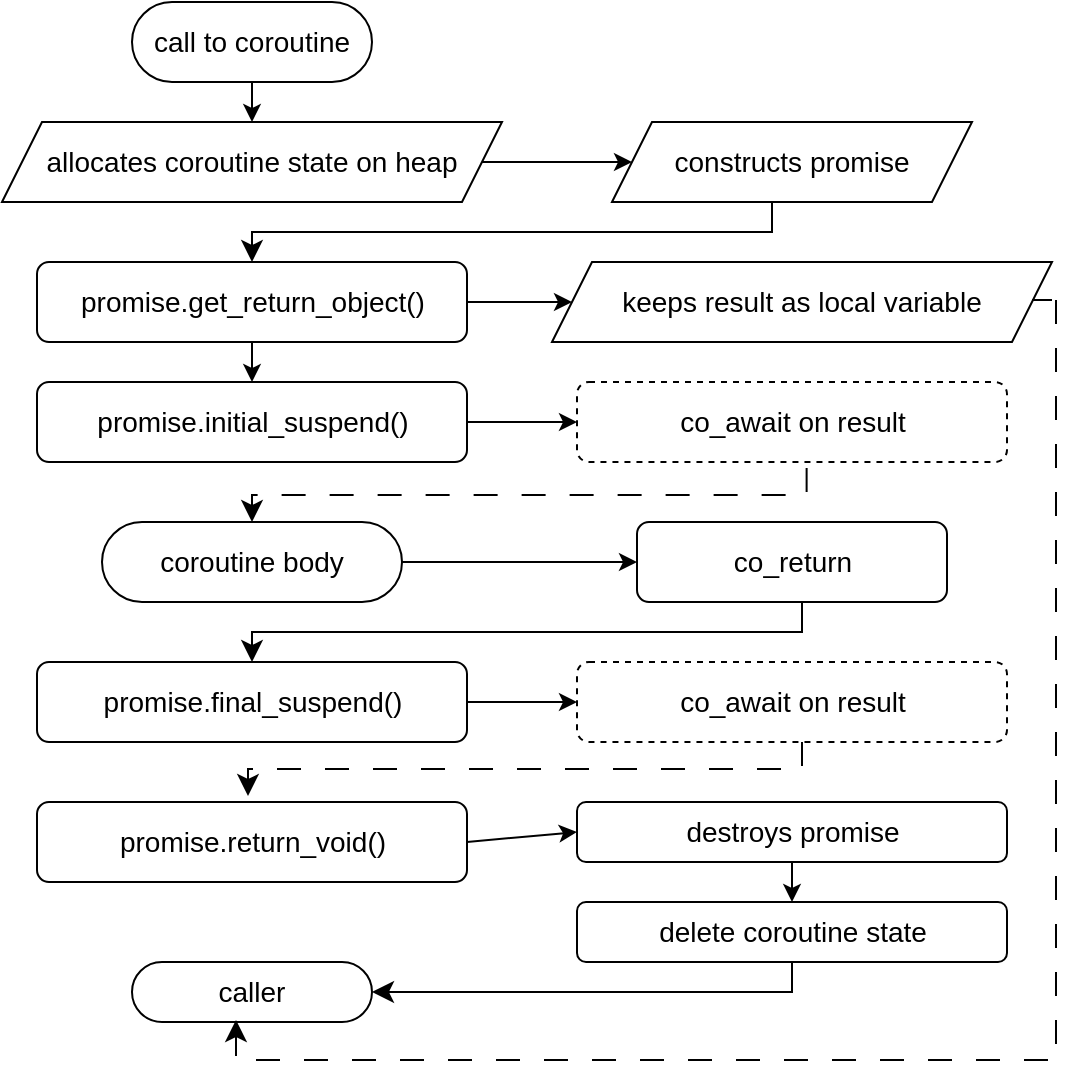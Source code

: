 <mxfile version="24.7.8">
  <diagram name="Page-1" id="2tC8VmPLjtLr1J6G5vQs">
    <mxGraphModel dx="804" dy="914" grid="1" gridSize="10" guides="1" tooltips="1" connect="1" arrows="1" fold="1" page="1" pageScale="1" pageWidth="850" pageHeight="1100" math="0" shadow="0">
      <root>
        <mxCell id="0" />
        <mxCell id="1" parent="0" />
        <mxCell id="pvtO3db3lYFqt5PCmuNX-4" value="call to coroutine" style="rounded=1;whiteSpace=wrap;html=1;arcSize=50;fontSize=14;" vertex="1" parent="1">
          <mxGeometry x="90" y="180" width="120" height="40" as="geometry" />
        </mxCell>
        <mxCell id="pvtO3db3lYFqt5PCmuNX-5" value="&lt;font style=&quot;font-size: 14px;&quot;&gt;allocates coroutine state on heap&lt;/font&gt;" style="shape=parallelogram;perimeter=parallelogramPerimeter;whiteSpace=wrap;html=1;fixedSize=1;fontSize=14;" vertex="1" parent="1">
          <mxGeometry x="25" y="240" width="250" height="40" as="geometry" />
        </mxCell>
        <mxCell id="pvtO3db3lYFqt5PCmuNX-6" value="constructs promise" style="shape=parallelogram;perimeter=parallelogramPerimeter;whiteSpace=wrap;html=1;fixedSize=1;fontSize=14;" vertex="1" parent="1">
          <mxGeometry x="330" y="240" width="180" height="40" as="geometry" />
        </mxCell>
        <mxCell id="pvtO3db3lYFqt5PCmuNX-7" value="promise.get_return_object()" style="rounded=1;whiteSpace=wrap;html=1;fontSize=14;" vertex="1" parent="1">
          <mxGeometry x="42.5" y="310" width="215" height="40" as="geometry" />
        </mxCell>
        <mxCell id="pvtO3db3lYFqt5PCmuNX-8" value="keeps result as local variable" style="shape=parallelogram;perimeter=parallelogramPerimeter;whiteSpace=wrap;html=1;fixedSize=1;fontSize=14;" vertex="1" parent="1">
          <mxGeometry x="300" y="310" width="250" height="40" as="geometry" />
        </mxCell>
        <mxCell id="pvtO3db3lYFqt5PCmuNX-9" value="promise.initial_suspend()" style="rounded=1;whiteSpace=wrap;html=1;fontSize=14;" vertex="1" parent="1">
          <mxGeometry x="42.5" y="370" width="215" height="40" as="geometry" />
        </mxCell>
        <mxCell id="pvtO3db3lYFqt5PCmuNX-10" value="co_await on result" style="rounded=1;whiteSpace=wrap;html=1;fontSize=14;dashed=1;" vertex="1" parent="1">
          <mxGeometry x="312.5" y="370" width="215" height="40" as="geometry" />
        </mxCell>
        <mxCell id="pvtO3db3lYFqt5PCmuNX-11" value="coroutine body" style="rounded=1;whiteSpace=wrap;html=1;arcSize=50;fontSize=14;" vertex="1" parent="1">
          <mxGeometry x="75" y="440" width="150" height="40" as="geometry" />
        </mxCell>
        <mxCell id="pvtO3db3lYFqt5PCmuNX-12" value="co_return" style="rounded=1;whiteSpace=wrap;html=1;fontSize=14;" vertex="1" parent="1">
          <mxGeometry x="342.5" y="440" width="155" height="40" as="geometry" />
        </mxCell>
        <mxCell id="pvtO3db3lYFqt5PCmuNX-13" value="promise.final_suspend()" style="rounded=1;whiteSpace=wrap;html=1;fontSize=14;" vertex="1" parent="1">
          <mxGeometry x="42.5" y="510" width="215" height="40" as="geometry" />
        </mxCell>
        <mxCell id="pvtO3db3lYFqt5PCmuNX-14" value="co_await on result" style="rounded=1;whiteSpace=wrap;html=1;fontSize=14;dashed=1;" vertex="1" parent="1">
          <mxGeometry x="312.5" y="510" width="215" height="40" as="geometry" />
        </mxCell>
        <mxCell id="pvtO3db3lYFqt5PCmuNX-15" value="promise.return_void()" style="rounded=1;whiteSpace=wrap;html=1;fontSize=14;" vertex="1" parent="1">
          <mxGeometry x="42.5" y="580" width="215" height="40" as="geometry" />
        </mxCell>
        <mxCell id="pvtO3db3lYFqt5PCmuNX-16" value="destroys promise" style="rounded=1;whiteSpace=wrap;html=1;fontSize=14;" vertex="1" parent="1">
          <mxGeometry x="312.5" y="580" width="215" height="30" as="geometry" />
        </mxCell>
        <mxCell id="pvtO3db3lYFqt5PCmuNX-17" value="caller" style="rounded=1;whiteSpace=wrap;html=1;arcSize=50;fontSize=14;" vertex="1" parent="1">
          <mxGeometry x="90" y="660" width="120" height="30" as="geometry" />
        </mxCell>
        <mxCell id="pvtO3db3lYFqt5PCmuNX-18" value="delete coroutine state" style="rounded=1;whiteSpace=wrap;html=1;fontSize=14;" vertex="1" parent="1">
          <mxGeometry x="312.5" y="630" width="215" height="30" as="geometry" />
        </mxCell>
        <mxCell id="pvtO3db3lYFqt5PCmuNX-19" value="" style="endArrow=classic;html=1;rounded=0;entryX=0.5;entryY=0;entryDx=0;entryDy=0;" edge="1" parent="1" target="pvtO3db3lYFqt5PCmuNX-5">
          <mxGeometry width="50" height="50" relative="1" as="geometry">
            <mxPoint x="150" y="220" as="sourcePoint" />
            <mxPoint x="200" y="170" as="targetPoint" />
          </mxGeometry>
        </mxCell>
        <mxCell id="pvtO3db3lYFqt5PCmuNX-20" value="" style="endArrow=classic;html=1;rounded=0;entryX=0;entryY=0.5;entryDx=0;entryDy=0;exitX=1;exitY=0.5;exitDx=0;exitDy=0;" edge="1" parent="1" source="pvtO3db3lYFqt5PCmuNX-5" target="pvtO3db3lYFqt5PCmuNX-6">
          <mxGeometry width="50" height="50" relative="1" as="geometry">
            <mxPoint x="270" y="260" as="sourcePoint" />
            <mxPoint x="310" y="210" as="targetPoint" />
          </mxGeometry>
        </mxCell>
        <mxCell id="pvtO3db3lYFqt5PCmuNX-21" value="" style="edgeStyle=elbowEdgeStyle;elbow=vertical;endArrow=classic;html=1;curved=0;rounded=0;endSize=8;startSize=8;entryX=0.5;entryY=0;entryDx=0;entryDy=0;" edge="1" parent="1" target="pvtO3db3lYFqt5PCmuNX-7">
          <mxGeometry width="50" height="50" relative="1" as="geometry">
            <mxPoint x="410" y="280" as="sourcePoint" />
            <mxPoint x="460" y="230" as="targetPoint" />
          </mxGeometry>
        </mxCell>
        <mxCell id="pvtO3db3lYFqt5PCmuNX-22" value="" style="endArrow=classic;html=1;rounded=0;exitX=1;exitY=0.5;exitDx=0;exitDy=0;" edge="1" parent="1" source="pvtO3db3lYFqt5PCmuNX-7" target="pvtO3db3lYFqt5PCmuNX-8">
          <mxGeometry width="50" height="50" relative="1" as="geometry">
            <mxPoint x="260" y="330" as="sourcePoint" />
            <mxPoint x="310" y="280" as="targetPoint" />
          </mxGeometry>
        </mxCell>
        <mxCell id="pvtO3db3lYFqt5PCmuNX-23" value="" style="endArrow=classic;html=1;rounded=0;" edge="1" parent="1" target="pvtO3db3lYFqt5PCmuNX-9">
          <mxGeometry width="50" height="50" relative="1" as="geometry">
            <mxPoint x="150" y="350" as="sourcePoint" />
            <mxPoint x="200" y="300" as="targetPoint" />
          </mxGeometry>
        </mxCell>
        <mxCell id="pvtO3db3lYFqt5PCmuNX-24" value="" style="endArrow=classic;html=1;rounded=0;entryX=0;entryY=0.5;entryDx=0;entryDy=0;exitX=1;exitY=0.5;exitDx=0;exitDy=0;" edge="1" parent="1" source="pvtO3db3lYFqt5PCmuNX-9" target="pvtO3db3lYFqt5PCmuNX-10">
          <mxGeometry width="50" height="50" relative="1" as="geometry">
            <mxPoint x="260" y="390" as="sourcePoint" />
            <mxPoint x="310" y="340" as="targetPoint" />
          </mxGeometry>
        </mxCell>
        <mxCell id="pvtO3db3lYFqt5PCmuNX-25" value="" style="edgeStyle=elbowEdgeStyle;elbow=vertical;endArrow=classic;html=1;curved=0;rounded=0;endSize=8;startSize=8;exitX=0.534;exitY=1.075;exitDx=0;exitDy=0;exitPerimeter=0;dashed=1;dashPattern=12 12;" edge="1" parent="1" source="pvtO3db3lYFqt5PCmuNX-10" target="pvtO3db3lYFqt5PCmuNX-11">
          <mxGeometry width="50" height="50" relative="1" as="geometry">
            <mxPoint x="420" y="290" as="sourcePoint" />
            <mxPoint x="160" y="320" as="targetPoint" />
          </mxGeometry>
        </mxCell>
        <mxCell id="pvtO3db3lYFqt5PCmuNX-26" value="" style="endArrow=classic;html=1;rounded=0;entryX=0;entryY=0.5;entryDx=0;entryDy=0;exitX=1;exitY=0.5;exitDx=0;exitDy=0;" edge="1" parent="1" source="pvtO3db3lYFqt5PCmuNX-11" target="pvtO3db3lYFqt5PCmuNX-12">
          <mxGeometry width="50" height="50" relative="1" as="geometry">
            <mxPoint x="230" y="460" as="sourcePoint" />
            <mxPoint x="270" y="410" as="targetPoint" />
          </mxGeometry>
        </mxCell>
        <mxCell id="pvtO3db3lYFqt5PCmuNX-27" value="" style="edgeStyle=elbowEdgeStyle;elbow=vertical;endArrow=classic;html=1;curved=0;rounded=0;endSize=8;startSize=8;entryX=0.5;entryY=0;entryDx=0;entryDy=0;" edge="1" parent="1" target="pvtO3db3lYFqt5PCmuNX-13">
          <mxGeometry width="50" height="50" relative="1" as="geometry">
            <mxPoint x="425" y="480" as="sourcePoint" />
            <mxPoint x="165" y="510" as="targetPoint" />
          </mxGeometry>
        </mxCell>
        <mxCell id="pvtO3db3lYFqt5PCmuNX-28" value="" style="endArrow=classic;html=1;rounded=0;entryX=0;entryY=0.5;entryDx=0;entryDy=0;exitX=1;exitY=0.5;exitDx=0;exitDy=0;" edge="1" parent="1" source="pvtO3db3lYFqt5PCmuNX-13" target="pvtO3db3lYFqt5PCmuNX-14">
          <mxGeometry width="50" height="50" relative="1" as="geometry">
            <mxPoint x="260" y="530" as="sourcePoint" />
            <mxPoint x="310" y="480" as="targetPoint" />
          </mxGeometry>
        </mxCell>
        <mxCell id="pvtO3db3lYFqt5PCmuNX-29" value="" style="edgeStyle=elbowEdgeStyle;elbow=vertical;endArrow=classic;html=1;curved=0;rounded=0;endSize=8;startSize=8;exitX=0.534;exitY=1.075;exitDx=0;exitDy=0;exitPerimeter=0;dashed=1;dashPattern=12 12;" edge="1" parent="1">
          <mxGeometry width="50" height="50" relative="1" as="geometry">
            <mxPoint x="425" y="550" as="sourcePoint" />
            <mxPoint x="148" y="577" as="targetPoint" />
          </mxGeometry>
        </mxCell>
        <mxCell id="pvtO3db3lYFqt5PCmuNX-30" value="" style="endArrow=classic;html=1;rounded=0;exitX=1;exitY=0.5;exitDx=0;exitDy=0;entryX=0;entryY=0.5;entryDx=0;entryDy=0;" edge="1" parent="1" source="pvtO3db3lYFqt5PCmuNX-15" target="pvtO3db3lYFqt5PCmuNX-16">
          <mxGeometry width="50" height="50" relative="1" as="geometry">
            <mxPoint x="260" y="640" as="sourcePoint" />
            <mxPoint x="310" y="590" as="targetPoint" />
          </mxGeometry>
        </mxCell>
        <mxCell id="pvtO3db3lYFqt5PCmuNX-34" value="" style="endArrow=classic;html=1;rounded=0;entryX=0.5;entryY=0;entryDx=0;entryDy=0;" edge="1" parent="1" target="pvtO3db3lYFqt5PCmuNX-18">
          <mxGeometry width="50" height="50" relative="1" as="geometry">
            <mxPoint x="420" y="610" as="sourcePoint" />
            <mxPoint x="470" y="560" as="targetPoint" />
          </mxGeometry>
        </mxCell>
        <mxCell id="pvtO3db3lYFqt5PCmuNX-35" value="" style="edgeStyle=elbowEdgeStyle;elbow=horizontal;endArrow=classic;html=1;curved=0;rounded=0;endSize=8;startSize=8;exitX=0.5;exitY=1;exitDx=0;exitDy=0;entryX=1;entryY=0.5;entryDx=0;entryDy=0;" edge="1" parent="1" source="pvtO3db3lYFqt5PCmuNX-18" target="pvtO3db3lYFqt5PCmuNX-17">
          <mxGeometry width="50" height="50" relative="1" as="geometry">
            <mxPoint x="420" y="740" as="sourcePoint" />
            <mxPoint x="285" y="710" as="targetPoint" />
            <Array as="points">
              <mxPoint x="420" y="670" />
            </Array>
          </mxGeometry>
        </mxCell>
        <mxCell id="pvtO3db3lYFqt5PCmuNX-37" value="" style="edgeStyle=elbowEdgeStyle;elbow=vertical;endArrow=classic;html=1;curved=0;rounded=0;endSize=8;startSize=8;dashed=1;dashPattern=12 12;entryX=0.5;entryY=1;entryDx=0;entryDy=0;" edge="1" parent="1">
          <mxGeometry width="50" height="50" relative="1" as="geometry">
            <mxPoint x="552" y="329" as="sourcePoint" />
            <mxPoint x="142" y="689" as="targetPoint" />
            <Array as="points">
              <mxPoint x="352" y="709" />
            </Array>
          </mxGeometry>
        </mxCell>
        <mxCell id="pvtO3db3lYFqt5PCmuNX-38" value="" style="endArrow=none;html=1;rounded=0;" edge="1" parent="1">
          <mxGeometry width="50" height="50" relative="1" as="geometry">
            <mxPoint x="540" y="329" as="sourcePoint" />
            <mxPoint x="550" y="329" as="targetPoint" />
          </mxGeometry>
        </mxCell>
      </root>
    </mxGraphModel>
  </diagram>
</mxfile>
